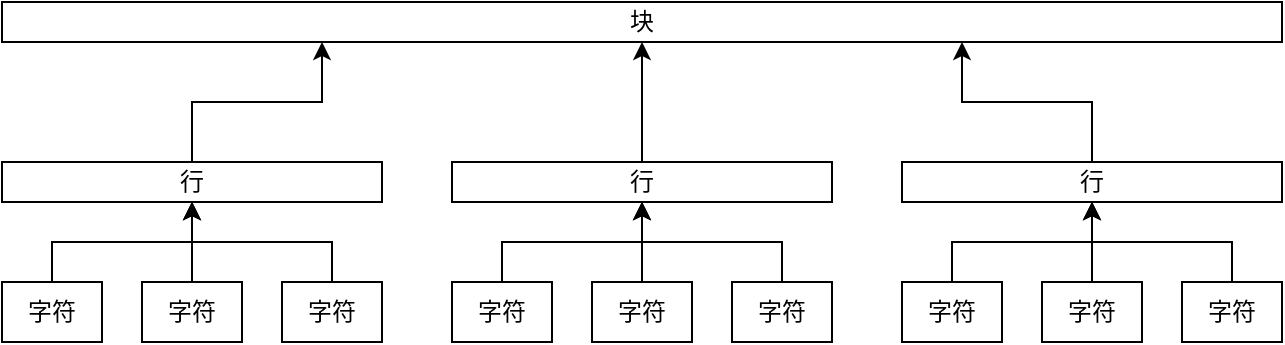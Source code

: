 <mxfile version="16.5.6" type="github">
  <diagram id="HBYvkbKKtBoi1ThGaX6z" name="第 1 页">
    <mxGraphModel dx="875" dy="554" grid="1" gridSize="10" guides="1" tooltips="1" connect="1" arrows="1" fold="1" page="1" pageScale="1" pageWidth="850" pageHeight="1100" math="0" shadow="0">
      <root>
        <mxCell id="0" />
        <mxCell id="1" parent="0" />
        <mxCell id="Z4OYbqRXDm_ub-2MiTU--6" style="edgeStyle=orthogonalEdgeStyle;rounded=0;orthogonalLoop=1;jettySize=auto;html=1;exitX=0.5;exitY=0;exitDx=0;exitDy=0;entryX=0.5;entryY=1;entryDx=0;entryDy=0;" edge="1" parent="1" source="Z4OYbqRXDm_ub-2MiTU--1" target="Z4OYbqRXDm_ub-2MiTU--4">
          <mxGeometry relative="1" as="geometry" />
        </mxCell>
        <mxCell id="Z4OYbqRXDm_ub-2MiTU--1" value="字符" style="rounded=0;whiteSpace=wrap;html=1;" vertex="1" parent="1">
          <mxGeometry x="170" y="320" width="50" height="30" as="geometry" />
        </mxCell>
        <mxCell id="Z4OYbqRXDm_ub-2MiTU--7" style="edgeStyle=orthogonalEdgeStyle;rounded=0;orthogonalLoop=1;jettySize=auto;html=1;exitX=0.5;exitY=0;exitDx=0;exitDy=0;" edge="1" parent="1" source="Z4OYbqRXDm_ub-2MiTU--2">
          <mxGeometry relative="1" as="geometry">
            <mxPoint x="265" y="280" as="targetPoint" />
          </mxGeometry>
        </mxCell>
        <mxCell id="Z4OYbqRXDm_ub-2MiTU--2" value="字符" style="rounded=0;whiteSpace=wrap;html=1;" vertex="1" parent="1">
          <mxGeometry x="240" y="320" width="50" height="30" as="geometry" />
        </mxCell>
        <mxCell id="Z4OYbqRXDm_ub-2MiTU--8" style="edgeStyle=orthogonalEdgeStyle;rounded=0;orthogonalLoop=1;jettySize=auto;html=1;exitX=0.5;exitY=0;exitDx=0;exitDy=0;entryX=0.5;entryY=1;entryDx=0;entryDy=0;" edge="1" parent="1" source="Z4OYbqRXDm_ub-2MiTU--3" target="Z4OYbqRXDm_ub-2MiTU--4">
          <mxGeometry relative="1" as="geometry">
            <mxPoint x="270" y="280" as="targetPoint" />
          </mxGeometry>
        </mxCell>
        <mxCell id="Z4OYbqRXDm_ub-2MiTU--3" value="字符" style="rounded=0;whiteSpace=wrap;html=1;" vertex="1" parent="1">
          <mxGeometry x="310" y="320" width="50" height="30" as="geometry" />
        </mxCell>
        <mxCell id="Z4OYbqRXDm_ub-2MiTU--28" style="edgeStyle=orthogonalEdgeStyle;rounded=0;orthogonalLoop=1;jettySize=auto;html=1;exitX=0.5;exitY=0;exitDx=0;exitDy=0;entryX=0.25;entryY=1;entryDx=0;entryDy=0;" edge="1" parent="1" source="Z4OYbqRXDm_ub-2MiTU--4" target="Z4OYbqRXDm_ub-2MiTU--16">
          <mxGeometry relative="1" as="geometry" />
        </mxCell>
        <mxCell id="Z4OYbqRXDm_ub-2MiTU--4" value="行" style="rounded=0;whiteSpace=wrap;html=1;" vertex="1" parent="1">
          <mxGeometry x="170" y="260" width="190" height="20" as="geometry" />
        </mxCell>
        <mxCell id="Z4OYbqRXDm_ub-2MiTU--9" style="edgeStyle=orthogonalEdgeStyle;rounded=0;orthogonalLoop=1;jettySize=auto;html=1;exitX=0.5;exitY=0;exitDx=0;exitDy=0;entryX=0.5;entryY=1;entryDx=0;entryDy=0;" edge="1" parent="1" source="Z4OYbqRXDm_ub-2MiTU--10" target="Z4OYbqRXDm_ub-2MiTU--15">
          <mxGeometry relative="1" as="geometry" />
        </mxCell>
        <mxCell id="Z4OYbqRXDm_ub-2MiTU--10" value="字符" style="rounded=0;whiteSpace=wrap;html=1;" vertex="1" parent="1">
          <mxGeometry x="395" y="320" width="50" height="30" as="geometry" />
        </mxCell>
        <mxCell id="Z4OYbqRXDm_ub-2MiTU--11" style="edgeStyle=orthogonalEdgeStyle;rounded=0;orthogonalLoop=1;jettySize=auto;html=1;exitX=0.5;exitY=0;exitDx=0;exitDy=0;" edge="1" parent="1" source="Z4OYbqRXDm_ub-2MiTU--12">
          <mxGeometry relative="1" as="geometry">
            <mxPoint x="490" y="280" as="targetPoint" />
          </mxGeometry>
        </mxCell>
        <mxCell id="Z4OYbqRXDm_ub-2MiTU--12" value="字符" style="rounded=0;whiteSpace=wrap;html=1;" vertex="1" parent="1">
          <mxGeometry x="465" y="320" width="50" height="30" as="geometry" />
        </mxCell>
        <mxCell id="Z4OYbqRXDm_ub-2MiTU--13" style="edgeStyle=orthogonalEdgeStyle;rounded=0;orthogonalLoop=1;jettySize=auto;html=1;exitX=0.5;exitY=0;exitDx=0;exitDy=0;entryX=0.5;entryY=1;entryDx=0;entryDy=0;" edge="1" parent="1" source="Z4OYbqRXDm_ub-2MiTU--14" target="Z4OYbqRXDm_ub-2MiTU--15">
          <mxGeometry relative="1" as="geometry">
            <mxPoint x="495" y="280" as="targetPoint" />
          </mxGeometry>
        </mxCell>
        <mxCell id="Z4OYbqRXDm_ub-2MiTU--14" value="字符" style="rounded=0;whiteSpace=wrap;html=1;" vertex="1" parent="1">
          <mxGeometry x="535" y="320" width="50" height="30" as="geometry" />
        </mxCell>
        <mxCell id="Z4OYbqRXDm_ub-2MiTU--18" style="edgeStyle=orthogonalEdgeStyle;rounded=0;orthogonalLoop=1;jettySize=auto;html=1;exitX=0.5;exitY=0;exitDx=0;exitDy=0;entryX=0.5;entryY=1;entryDx=0;entryDy=0;" edge="1" parent="1" source="Z4OYbqRXDm_ub-2MiTU--15" target="Z4OYbqRXDm_ub-2MiTU--16">
          <mxGeometry relative="1" as="geometry">
            <mxPoint x="380" y="200" as="targetPoint" />
          </mxGeometry>
        </mxCell>
        <mxCell id="Z4OYbqRXDm_ub-2MiTU--15" value="行" style="rounded=0;whiteSpace=wrap;html=1;" vertex="1" parent="1">
          <mxGeometry x="395" y="260" width="190" height="20" as="geometry" />
        </mxCell>
        <mxCell id="Z4OYbqRXDm_ub-2MiTU--16" value="块" style="rounded=0;whiteSpace=wrap;html=1;" vertex="1" parent="1">
          <mxGeometry x="170" y="180" width="640" height="20" as="geometry" />
        </mxCell>
        <mxCell id="Z4OYbqRXDm_ub-2MiTU--20" style="edgeStyle=orthogonalEdgeStyle;rounded=0;orthogonalLoop=1;jettySize=auto;html=1;exitX=0.5;exitY=0;exitDx=0;exitDy=0;entryX=0.5;entryY=1;entryDx=0;entryDy=0;" edge="1" parent="1" source="Z4OYbqRXDm_ub-2MiTU--21" target="Z4OYbqRXDm_ub-2MiTU--26">
          <mxGeometry relative="1" as="geometry" />
        </mxCell>
        <mxCell id="Z4OYbqRXDm_ub-2MiTU--21" value="字符" style="rounded=0;whiteSpace=wrap;html=1;" vertex="1" parent="1">
          <mxGeometry x="620" y="320" width="50" height="30" as="geometry" />
        </mxCell>
        <mxCell id="Z4OYbqRXDm_ub-2MiTU--22" style="edgeStyle=orthogonalEdgeStyle;rounded=0;orthogonalLoop=1;jettySize=auto;html=1;exitX=0.5;exitY=0;exitDx=0;exitDy=0;" edge="1" parent="1" source="Z4OYbqRXDm_ub-2MiTU--23">
          <mxGeometry relative="1" as="geometry">
            <mxPoint x="715" y="280" as="targetPoint" />
          </mxGeometry>
        </mxCell>
        <mxCell id="Z4OYbqRXDm_ub-2MiTU--23" value="字符" style="rounded=0;whiteSpace=wrap;html=1;" vertex="1" parent="1">
          <mxGeometry x="690" y="320" width="50" height="30" as="geometry" />
        </mxCell>
        <mxCell id="Z4OYbqRXDm_ub-2MiTU--24" style="edgeStyle=orthogonalEdgeStyle;rounded=0;orthogonalLoop=1;jettySize=auto;html=1;exitX=0.5;exitY=0;exitDx=0;exitDy=0;entryX=0.5;entryY=1;entryDx=0;entryDy=0;" edge="1" parent="1" source="Z4OYbqRXDm_ub-2MiTU--25" target="Z4OYbqRXDm_ub-2MiTU--26">
          <mxGeometry relative="1" as="geometry">
            <mxPoint x="720" y="280" as="targetPoint" />
          </mxGeometry>
        </mxCell>
        <mxCell id="Z4OYbqRXDm_ub-2MiTU--25" value="字符" style="rounded=0;whiteSpace=wrap;html=1;" vertex="1" parent="1">
          <mxGeometry x="760" y="320" width="50" height="30" as="geometry" />
        </mxCell>
        <mxCell id="Z4OYbqRXDm_ub-2MiTU--27" style="edgeStyle=orthogonalEdgeStyle;rounded=0;orthogonalLoop=1;jettySize=auto;html=1;exitX=0.5;exitY=0;exitDx=0;exitDy=0;entryX=0.75;entryY=1;entryDx=0;entryDy=0;" edge="1" parent="1" source="Z4OYbqRXDm_ub-2MiTU--26" target="Z4OYbqRXDm_ub-2MiTU--16">
          <mxGeometry relative="1" as="geometry" />
        </mxCell>
        <mxCell id="Z4OYbqRXDm_ub-2MiTU--26" value="行" style="rounded=0;whiteSpace=wrap;html=1;" vertex="1" parent="1">
          <mxGeometry x="620" y="260" width="190" height="20" as="geometry" />
        </mxCell>
      </root>
    </mxGraphModel>
  </diagram>
</mxfile>
